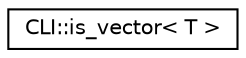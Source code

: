 digraph "Graphical Class Hierarchy"
{
  edge [fontname="Helvetica",fontsize="10",labelfontname="Helvetica",labelfontsize="10"];
  node [fontname="Helvetica",fontsize="10",shape=record];
  rankdir="LR";
  Node0 [label="CLI::is_vector\< T \>",height=0.2,width=0.4,color="black", fillcolor="white", style="filled",URL="$struct_c_l_i_1_1is__vector.html"];
}
